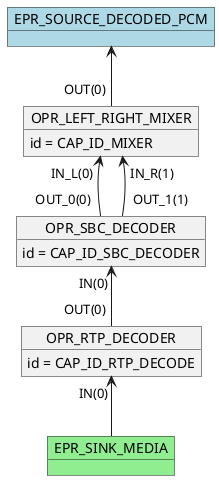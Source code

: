 @startuml

        object OPR_RTP_DECODER
        OPR_RTP_DECODER : id = CAP_ID_RTP_DECODE
        object OPR_SBC_DECODER
        OPR_SBC_DECODER : id = CAP_ID_SBC_DECODER
        object OPR_LEFT_RIGHT_MIXER
        OPR_LEFT_RIGHT_MIXER : id = CAP_ID_MIXER
        OPR_SBC_DECODER "IN(0)"<-- "OUT(0)" OPR_RTP_DECODER
        OPR_LEFT_RIGHT_MIXER "IN_L(0)"<-- "OUT_0(0)" OPR_SBC_DECODER
        OPR_LEFT_RIGHT_MIXER "IN_R(1)"<-- "OUT_1(1)" OPR_SBC_DECODER
        object EPR_SINK_MEDIA #lightgreen
        OPR_RTP_DECODER "IN(0)" <-- EPR_SINK_MEDIA
        object EPR_SOURCE_DECODED_PCM #lightblue
        EPR_SOURCE_DECODED_PCM <-- "OUT(0)" OPR_LEFT_RIGHT_MIXER
    @enduml
